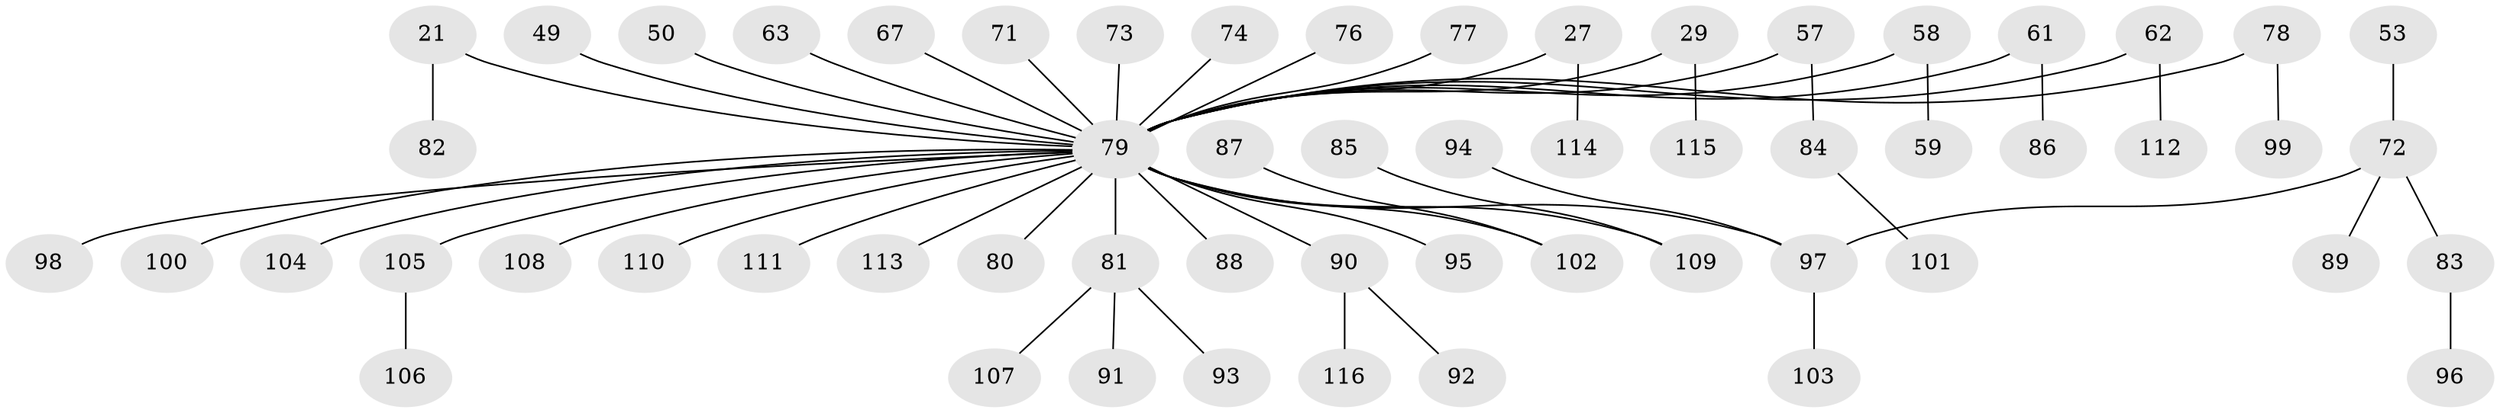 // original degree distribution, {1: 0.5, 6: 0.034482758620689655, 8: 0.008620689655172414, 4: 0.04310344827586207, 3: 0.15517241379310345, 2: 0.2413793103448276, 5: 0.017241379310344827}
// Generated by graph-tools (version 1.1) at 2025/52/03/09/25 04:52:31]
// undirected, 58 vertices, 57 edges
graph export_dot {
graph [start="1"]
  node [color=gray90,style=filled];
  21;
  27;
  29;
  49;
  50;
  53;
  57;
  58 [super="+13+17"];
  59;
  61;
  62;
  63;
  67;
  71;
  72 [super="+20+38+39+44+48"];
  73;
  74;
  76;
  77;
  78;
  79 [super="+75+43+41+34+36+37+46+47+51+55"];
  80;
  81;
  82;
  83;
  84;
  85;
  86;
  87;
  88;
  89;
  90;
  91;
  92;
  93;
  94;
  95;
  96;
  97 [super="+64+60"];
  98;
  99;
  100;
  101;
  102 [super="+31"];
  103;
  104;
  105 [super="+54+66+68+69"];
  106;
  107;
  108;
  109 [super="+70"];
  110;
  111;
  112;
  113;
  114;
  115;
  116;
  21 -- 82;
  21 -- 79;
  27 -- 114;
  27 -- 79;
  29 -- 115;
  29 -- 79;
  49 -- 79;
  50 -- 79;
  53 -- 72;
  57 -- 84;
  57 -- 79;
  58 -- 59;
  58 -- 79;
  61 -- 86;
  61 -- 79;
  62 -- 112;
  62 -- 79;
  63 -- 79;
  67 -- 79;
  71 -- 79;
  72 -- 89;
  72 -- 83;
  72 -- 97;
  73 -- 79;
  74 -- 79;
  76 -- 79;
  77 -- 79;
  78 -- 99;
  78 -- 79;
  79 -- 95;
  79 -- 111;
  79 -- 88;
  79 -- 90;
  79 -- 97;
  79 -- 98;
  79 -- 100;
  79 -- 102;
  79 -- 104;
  79 -- 105;
  79 -- 108;
  79 -- 109;
  79 -- 110;
  79 -- 113;
  79 -- 80;
  79 -- 81;
  81 -- 91;
  81 -- 93;
  81 -- 107;
  83 -- 96;
  84 -- 101;
  85 -- 109;
  87 -- 102;
  90 -- 92;
  90 -- 116;
  94 -- 97;
  97 -- 103;
  105 -- 106;
}
